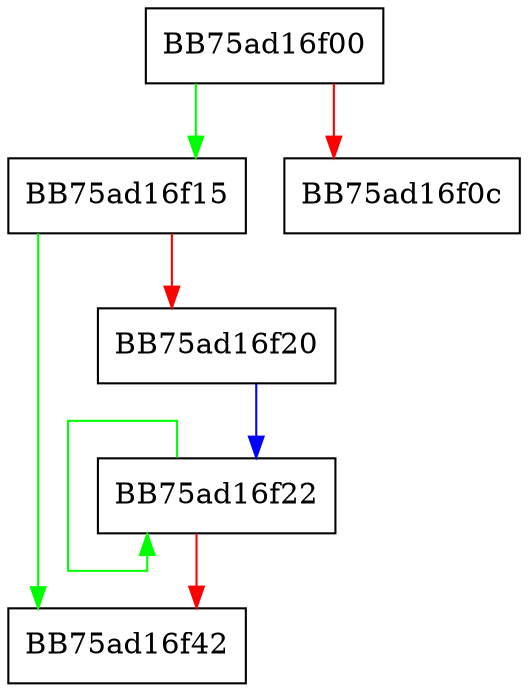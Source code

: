 digraph Decrypt {
  node [shape="box"];
  graph [splines=ortho];
  BB75ad16f00 -> BB75ad16f15 [color="green"];
  BB75ad16f00 -> BB75ad16f0c [color="red"];
  BB75ad16f15 -> BB75ad16f42 [color="green"];
  BB75ad16f15 -> BB75ad16f20 [color="red"];
  BB75ad16f20 -> BB75ad16f22 [color="blue"];
  BB75ad16f22 -> BB75ad16f22 [color="green"];
  BB75ad16f22 -> BB75ad16f42 [color="red"];
}